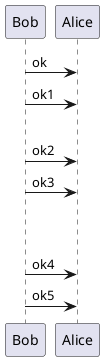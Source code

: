 {
  "sha1": "3tbp2sil866rn63epikbyguuxupvhrn",
  "insertion": {
    "when": "2024-05-30T20:48:20.354Z",
    "user": "plantuml@gmail.com"
  }
}
@startuml
Bob -> Alice : ok
Bob -> Alice : ok1
|||
Bob -> Alice : ok2
Bob -> Alice : ok3
||50||
Bob -> Alice : ok4
Bob -> Alice : ok5
@enduml
